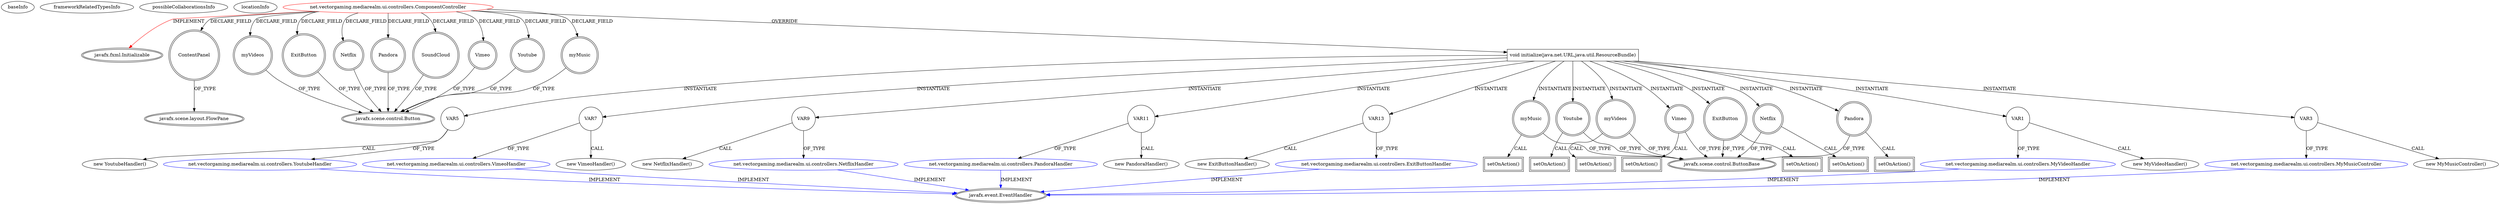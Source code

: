 digraph {
baseInfo[graphId=1586,category="extension_graph",isAnonymous=false,possibleRelation=true]
frameworkRelatedTypesInfo[0="javafx.fxml.Initializable"]
possibleCollaborationsInfo[0="1586~OVERRIDING_METHOD_DECLARATION-INSTANTIATION-~javafx.fxml.Initializable ~javafx.event.EventHandler ~false~false"]
locationInfo[projectName="VectorSoftworks-MediaRealmOfficial",filePath="/VectorSoftworks-MediaRealmOfficial/MediaRealmOfficial-master/src/net/vectorgaming/mediarealm/ui/controllers/ComponentController.java",contextSignature="ComponentController",graphId="1586"]
0[label="net.vectorgaming.mediarealm.ui.controllers.ComponentController",vertexType="ROOT_CLIENT_CLASS_DECLARATION",isFrameworkType=false,color=red]
1[label="javafx.fxml.Initializable",vertexType="FRAMEWORK_INTERFACE_TYPE",isFrameworkType=true,peripheries=2]
2[label="ContentPanel",vertexType="FIELD_DECLARATION",isFrameworkType=true,peripheries=2,shape=circle]
3[label="javafx.scene.layout.FlowPane",vertexType="FRAMEWORK_CLASS_TYPE",isFrameworkType=true,peripheries=2]
4[label="ExitButton",vertexType="FIELD_DECLARATION",isFrameworkType=true,peripheries=2,shape=circle]
5[label="javafx.scene.control.Button",vertexType="FRAMEWORK_CLASS_TYPE",isFrameworkType=true,peripheries=2]
6[label="Netflix",vertexType="FIELD_DECLARATION",isFrameworkType=true,peripheries=2,shape=circle]
8[label="Pandora",vertexType="FIELD_DECLARATION",isFrameworkType=true,peripheries=2,shape=circle]
10[label="SoundCloud",vertexType="FIELD_DECLARATION",isFrameworkType=true,peripheries=2,shape=circle]
12[label="Vimeo",vertexType="FIELD_DECLARATION",isFrameworkType=true,peripheries=2,shape=circle]
14[label="Youtube",vertexType="FIELD_DECLARATION",isFrameworkType=true,peripheries=2,shape=circle]
16[label="myMusic",vertexType="FIELD_DECLARATION",isFrameworkType=true,peripheries=2,shape=circle]
18[label="myVideos",vertexType="FIELD_DECLARATION",isFrameworkType=true,peripheries=2,shape=circle]
20[label="void initialize(java.net.URL,java.util.ResourceBundle)",vertexType="OVERRIDING_METHOD_DECLARATION",isFrameworkType=false,shape=box]
21[label="myVideos",vertexType="VARIABLE_EXPRESION",isFrameworkType=true,peripheries=2,shape=circle]
23[label="javafx.scene.control.ButtonBase",vertexType="FRAMEWORK_CLASS_TYPE",isFrameworkType=true,peripheries=2]
22[label="setOnAction()",vertexType="INSIDE_CALL",isFrameworkType=true,peripheries=2,shape=box]
25[label="VAR1",vertexType="VARIABLE_EXPRESION",isFrameworkType=false,shape=circle]
26[label="net.vectorgaming.mediarealm.ui.controllers.MyVideoHandler",vertexType="REFERENCE_CLIENT_CLASS_DECLARATION",isFrameworkType=false,color=blue]
27[label="javafx.event.EventHandler",vertexType="FRAMEWORK_INTERFACE_TYPE",isFrameworkType=true,peripheries=2]
24[label="new MyVideoHandler()",vertexType="CONSTRUCTOR_CALL",isFrameworkType=false]
28[label="myMusic",vertexType="VARIABLE_EXPRESION",isFrameworkType=true,peripheries=2,shape=circle]
29[label="setOnAction()",vertexType="INSIDE_CALL",isFrameworkType=true,peripheries=2,shape=box]
32[label="VAR3",vertexType="VARIABLE_EXPRESION",isFrameworkType=false,shape=circle]
33[label="net.vectorgaming.mediarealm.ui.controllers.MyMusicController",vertexType="REFERENCE_CLIENT_CLASS_DECLARATION",isFrameworkType=false,color=blue]
31[label="new MyMusicController()",vertexType="CONSTRUCTOR_CALL",isFrameworkType=false]
35[label="Youtube",vertexType="VARIABLE_EXPRESION",isFrameworkType=true,peripheries=2,shape=circle]
36[label="setOnAction()",vertexType="INSIDE_CALL",isFrameworkType=true,peripheries=2,shape=box]
39[label="VAR5",vertexType="VARIABLE_EXPRESION",isFrameworkType=false,shape=circle]
40[label="net.vectorgaming.mediarealm.ui.controllers.YoutubeHandler",vertexType="REFERENCE_CLIENT_CLASS_DECLARATION",isFrameworkType=false,color=blue]
38[label="new YoutubeHandler()",vertexType="CONSTRUCTOR_CALL",isFrameworkType=false]
42[label="Vimeo",vertexType="VARIABLE_EXPRESION",isFrameworkType=true,peripheries=2,shape=circle]
43[label="setOnAction()",vertexType="INSIDE_CALL",isFrameworkType=true,peripheries=2,shape=box]
46[label="VAR7",vertexType="VARIABLE_EXPRESION",isFrameworkType=false,shape=circle]
47[label="net.vectorgaming.mediarealm.ui.controllers.VimeoHandler",vertexType="REFERENCE_CLIENT_CLASS_DECLARATION",isFrameworkType=false,color=blue]
45[label="new VimeoHandler()",vertexType="CONSTRUCTOR_CALL",isFrameworkType=false]
49[label="Netflix",vertexType="VARIABLE_EXPRESION",isFrameworkType=true,peripheries=2,shape=circle]
50[label="setOnAction()",vertexType="INSIDE_CALL",isFrameworkType=true,peripheries=2,shape=box]
53[label="VAR9",vertexType="VARIABLE_EXPRESION",isFrameworkType=false,shape=circle]
54[label="net.vectorgaming.mediarealm.ui.controllers.NetflixHandler",vertexType="REFERENCE_CLIENT_CLASS_DECLARATION",isFrameworkType=false,color=blue]
52[label="new NetflixHandler()",vertexType="CONSTRUCTOR_CALL",isFrameworkType=false]
56[label="Pandora",vertexType="VARIABLE_EXPRESION",isFrameworkType=true,peripheries=2,shape=circle]
57[label="setOnAction()",vertexType="INSIDE_CALL",isFrameworkType=true,peripheries=2,shape=box]
60[label="VAR11",vertexType="VARIABLE_EXPRESION",isFrameworkType=false,shape=circle]
61[label="net.vectorgaming.mediarealm.ui.controllers.PandoraHandler",vertexType="REFERENCE_CLIENT_CLASS_DECLARATION",isFrameworkType=false,color=blue]
59[label="new PandoraHandler()",vertexType="CONSTRUCTOR_CALL",isFrameworkType=false]
63[label="ExitButton",vertexType="VARIABLE_EXPRESION",isFrameworkType=true,peripheries=2,shape=circle]
64[label="setOnAction()",vertexType="INSIDE_CALL",isFrameworkType=true,peripheries=2,shape=box]
67[label="VAR13",vertexType="VARIABLE_EXPRESION",isFrameworkType=false,shape=circle]
68[label="net.vectorgaming.mediarealm.ui.controllers.ExitButtonHandler",vertexType="REFERENCE_CLIENT_CLASS_DECLARATION",isFrameworkType=false,color=blue]
66[label="new ExitButtonHandler()",vertexType="CONSTRUCTOR_CALL",isFrameworkType=false]
0->1[label="IMPLEMENT",color=red]
0->2[label="DECLARE_FIELD"]
2->3[label="OF_TYPE"]
0->4[label="DECLARE_FIELD"]
4->5[label="OF_TYPE"]
0->6[label="DECLARE_FIELD"]
6->5[label="OF_TYPE"]
0->8[label="DECLARE_FIELD"]
8->5[label="OF_TYPE"]
0->10[label="DECLARE_FIELD"]
10->5[label="OF_TYPE"]
0->12[label="DECLARE_FIELD"]
12->5[label="OF_TYPE"]
0->14[label="DECLARE_FIELD"]
14->5[label="OF_TYPE"]
0->16[label="DECLARE_FIELD"]
16->5[label="OF_TYPE"]
0->18[label="DECLARE_FIELD"]
18->5[label="OF_TYPE"]
0->20[label="OVERRIDE"]
20->21[label="INSTANTIATE"]
21->23[label="OF_TYPE"]
21->22[label="CALL"]
20->25[label="INSTANTIATE"]
26->27[label="IMPLEMENT",color=blue]
25->26[label="OF_TYPE"]
25->24[label="CALL"]
20->28[label="INSTANTIATE"]
28->23[label="OF_TYPE"]
28->29[label="CALL"]
20->32[label="INSTANTIATE"]
33->27[label="IMPLEMENT",color=blue]
32->33[label="OF_TYPE"]
32->31[label="CALL"]
20->35[label="INSTANTIATE"]
35->23[label="OF_TYPE"]
35->36[label="CALL"]
20->39[label="INSTANTIATE"]
40->27[label="IMPLEMENT",color=blue]
39->40[label="OF_TYPE"]
39->38[label="CALL"]
20->42[label="INSTANTIATE"]
42->23[label="OF_TYPE"]
42->43[label="CALL"]
20->46[label="INSTANTIATE"]
47->27[label="IMPLEMENT",color=blue]
46->47[label="OF_TYPE"]
46->45[label="CALL"]
20->49[label="INSTANTIATE"]
49->23[label="OF_TYPE"]
49->50[label="CALL"]
20->53[label="INSTANTIATE"]
54->27[label="IMPLEMENT",color=blue]
53->54[label="OF_TYPE"]
53->52[label="CALL"]
20->56[label="INSTANTIATE"]
56->23[label="OF_TYPE"]
56->57[label="CALL"]
20->60[label="INSTANTIATE"]
61->27[label="IMPLEMENT",color=blue]
60->61[label="OF_TYPE"]
60->59[label="CALL"]
20->63[label="INSTANTIATE"]
63->23[label="OF_TYPE"]
63->64[label="CALL"]
20->67[label="INSTANTIATE"]
68->27[label="IMPLEMENT",color=blue]
67->68[label="OF_TYPE"]
67->66[label="CALL"]
}
